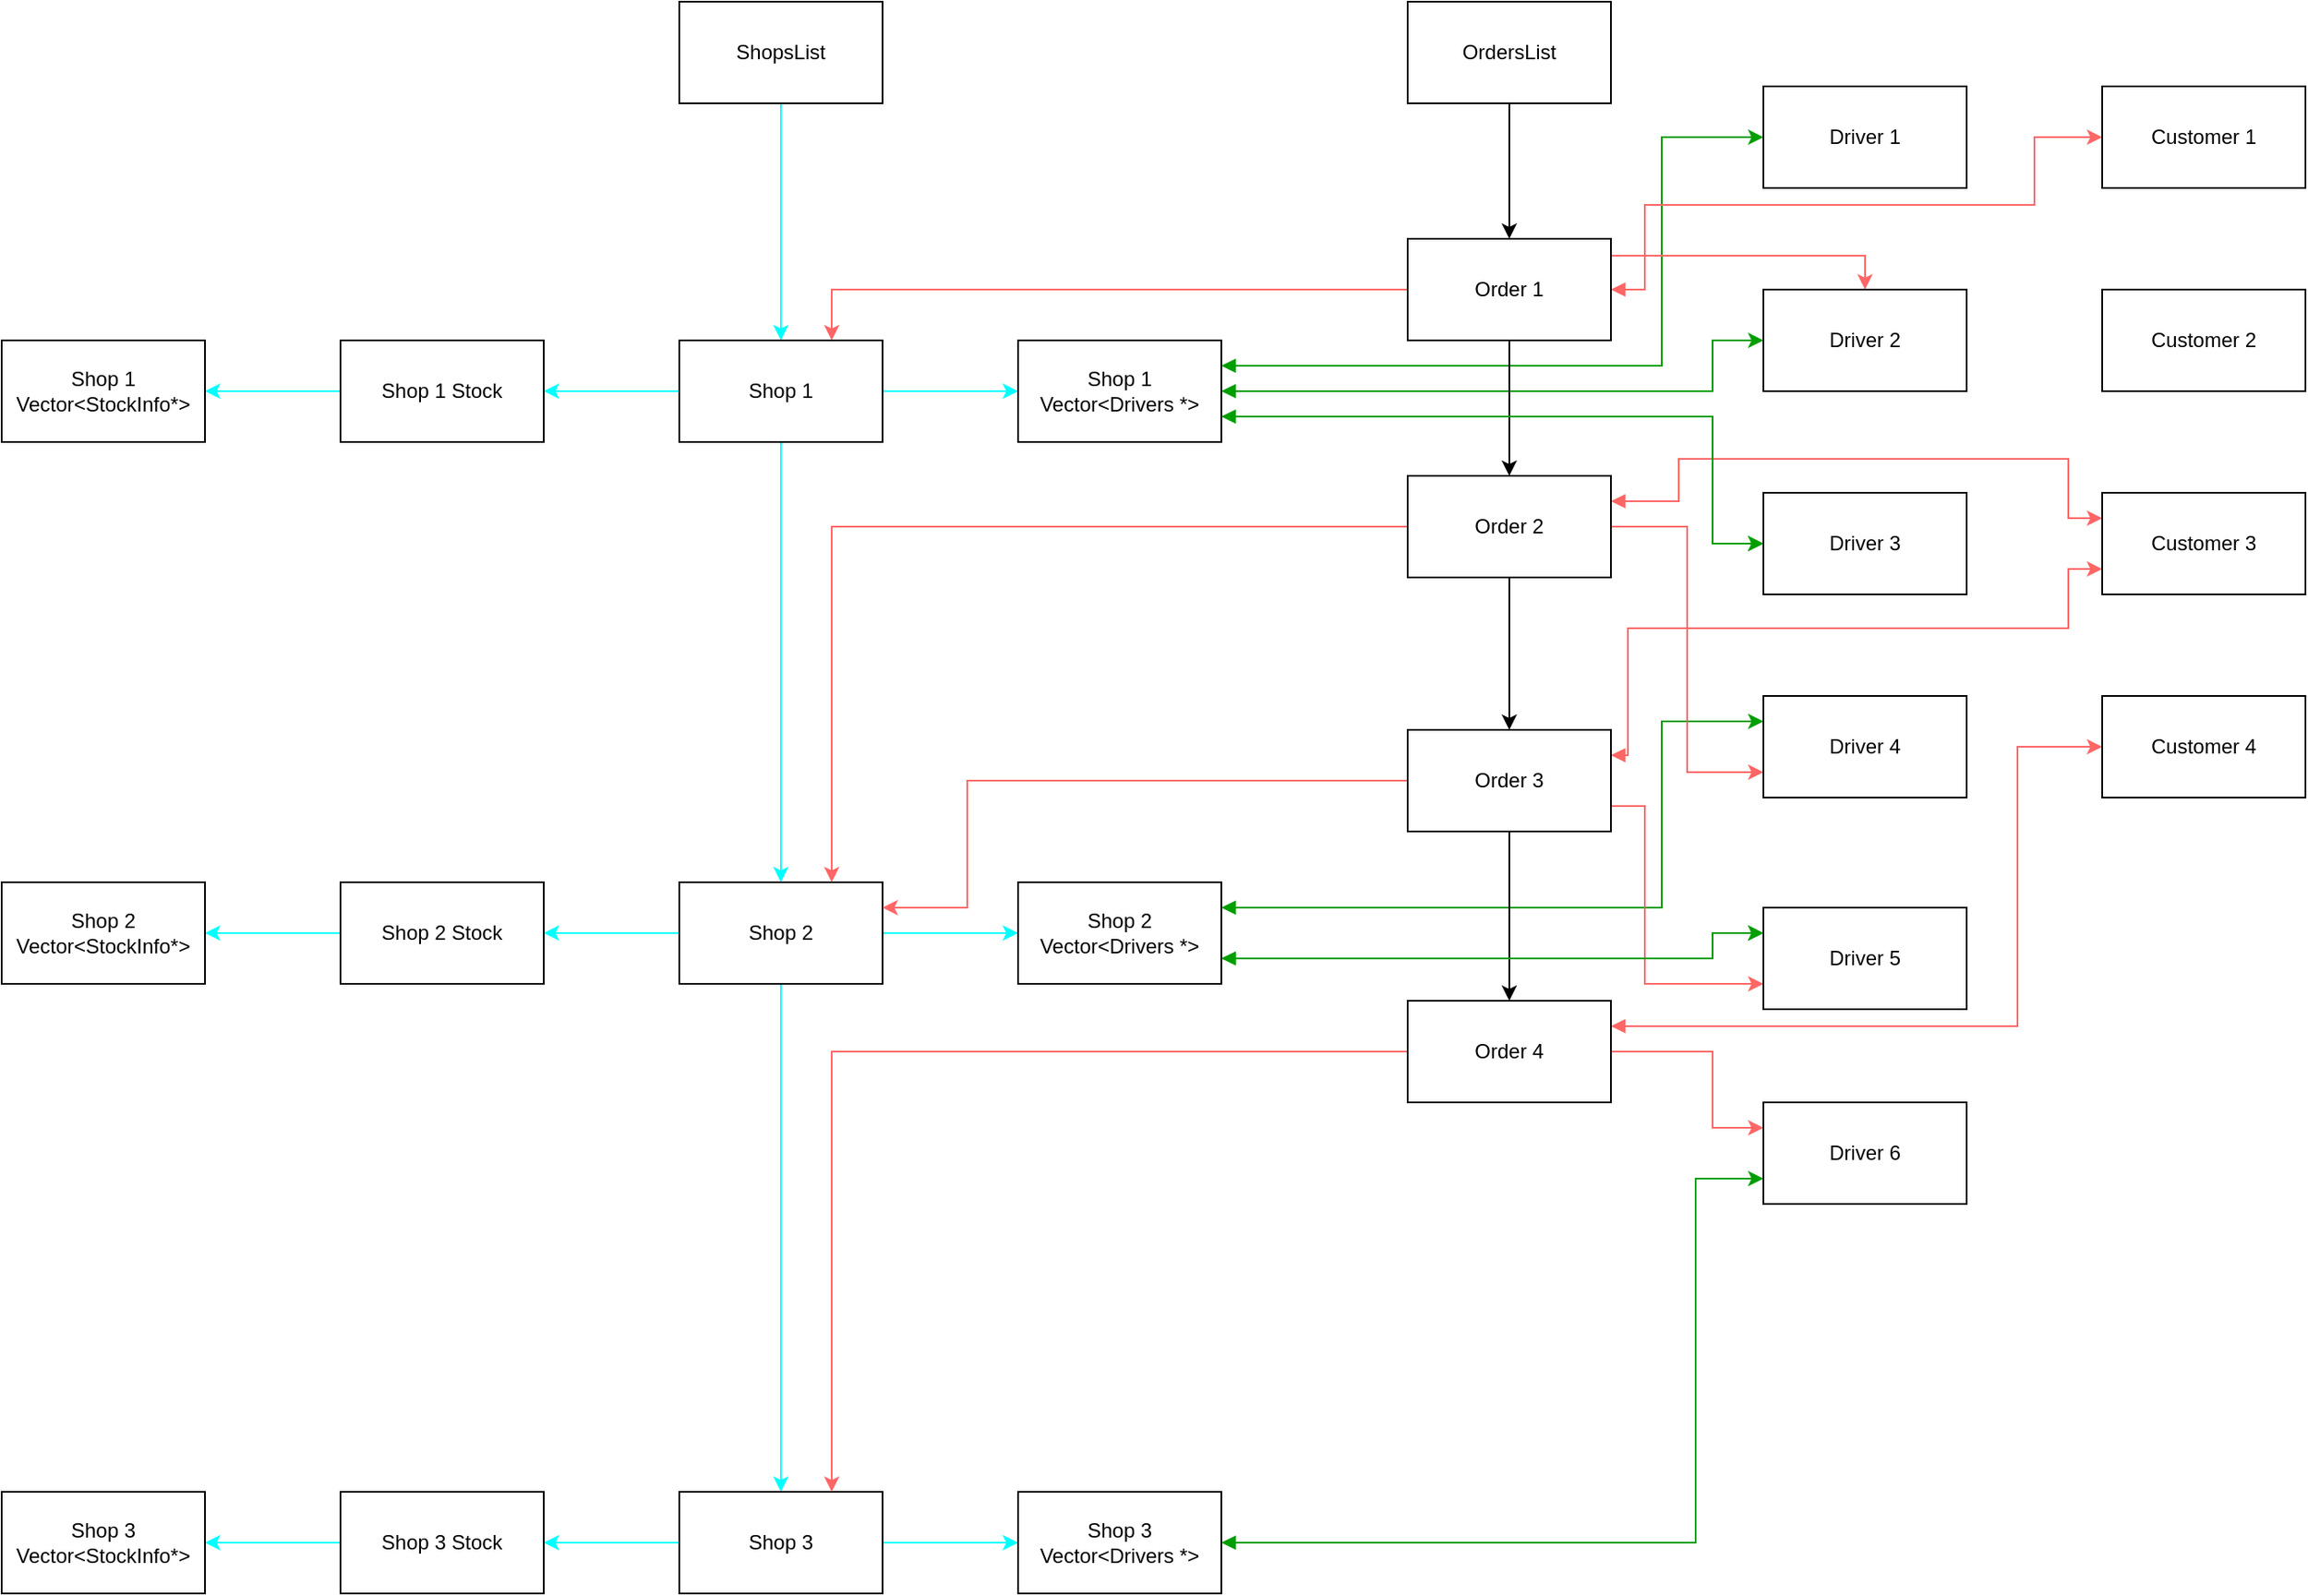 <mxfile version="21.2.8" type="device">
  <diagram name="Page-1" id="wDQxu7WgyGegdZket7fz">
    <mxGraphModel dx="2284" dy="844" grid="1" gridSize="10" guides="1" tooltips="1" connect="1" arrows="1" fold="1" page="1" pageScale="1" pageWidth="850" pageHeight="1100" math="0" shadow="0">
      <root>
        <mxCell id="0" />
        <mxCell id="1" parent="0" />
        <mxCell id="xeD-wbMTjskmI0DqUzqC-3" value="" style="edgeStyle=orthogonalEdgeStyle;rounded=0;orthogonalLoop=1;jettySize=auto;html=1;strokeColor=#00FFFF;" edge="1" parent="1" source="xeD-wbMTjskmI0DqUzqC-1" target="xeD-wbMTjskmI0DqUzqC-2">
          <mxGeometry relative="1" as="geometry" />
        </mxCell>
        <mxCell id="xeD-wbMTjskmI0DqUzqC-1" value="ShopsList" style="rounded=0;whiteSpace=wrap;html=1;" vertex="1" parent="1">
          <mxGeometry x="40" y="20" width="120" height="60" as="geometry" />
        </mxCell>
        <mxCell id="xeD-wbMTjskmI0DqUzqC-5" value="" style="edgeStyle=orthogonalEdgeStyle;rounded=0;orthogonalLoop=1;jettySize=auto;html=1;strokeColor=#00FFFF;" edge="1" parent="1" source="xeD-wbMTjskmI0DqUzqC-2" target="xeD-wbMTjskmI0DqUzqC-4">
          <mxGeometry relative="1" as="geometry" />
        </mxCell>
        <mxCell id="xeD-wbMTjskmI0DqUzqC-9" value="" style="edgeStyle=orthogonalEdgeStyle;rounded=0;orthogonalLoop=1;jettySize=auto;html=1;strokeColor=#00FFFF;" edge="1" parent="1" source="xeD-wbMTjskmI0DqUzqC-2" target="xeD-wbMTjskmI0DqUzqC-8">
          <mxGeometry relative="1" as="geometry" />
        </mxCell>
        <mxCell id="xeD-wbMTjskmI0DqUzqC-30" value="" style="edgeStyle=orthogonalEdgeStyle;rounded=0;orthogonalLoop=1;jettySize=auto;html=1;strokeColor=#00FFFF;" edge="1" parent="1" source="xeD-wbMTjskmI0DqUzqC-2" target="xeD-wbMTjskmI0DqUzqC-29">
          <mxGeometry relative="1" as="geometry" />
        </mxCell>
        <mxCell id="xeD-wbMTjskmI0DqUzqC-2" value="Shop 1" style="whiteSpace=wrap;html=1;rounded=0;" vertex="1" parent="1">
          <mxGeometry x="40" y="220" width="120" height="60" as="geometry" />
        </mxCell>
        <mxCell id="xeD-wbMTjskmI0DqUzqC-7" value="" style="edgeStyle=orthogonalEdgeStyle;rounded=0;orthogonalLoop=1;jettySize=auto;html=1;strokeColor=#00FFFF;" edge="1" parent="1" source="xeD-wbMTjskmI0DqUzqC-4" target="xeD-wbMTjskmI0DqUzqC-6">
          <mxGeometry relative="1" as="geometry" />
        </mxCell>
        <mxCell id="xeD-wbMTjskmI0DqUzqC-11" value="" style="edgeStyle=orthogonalEdgeStyle;rounded=0;orthogonalLoop=1;jettySize=auto;html=1;strokeColor=#00FFFF;" edge="1" parent="1" source="xeD-wbMTjskmI0DqUzqC-4" target="xeD-wbMTjskmI0DqUzqC-10">
          <mxGeometry relative="1" as="geometry" />
        </mxCell>
        <mxCell id="xeD-wbMTjskmI0DqUzqC-32" value="" style="edgeStyle=orthogonalEdgeStyle;rounded=0;orthogonalLoop=1;jettySize=auto;html=1;strokeColor=#00FFFF;" edge="1" parent="1" source="xeD-wbMTjskmI0DqUzqC-4" target="xeD-wbMTjskmI0DqUzqC-31">
          <mxGeometry relative="1" as="geometry" />
        </mxCell>
        <mxCell id="xeD-wbMTjskmI0DqUzqC-4" value="Shop 2" style="whiteSpace=wrap;html=1;rounded=0;" vertex="1" parent="1">
          <mxGeometry x="40" y="540" width="120" height="60" as="geometry" />
        </mxCell>
        <mxCell id="xeD-wbMTjskmI0DqUzqC-13" value="" style="edgeStyle=orthogonalEdgeStyle;rounded=0;orthogonalLoop=1;jettySize=auto;html=1;strokeColor=#00FFFF;" edge="1" parent="1" source="xeD-wbMTjskmI0DqUzqC-6" target="xeD-wbMTjskmI0DqUzqC-12">
          <mxGeometry relative="1" as="geometry" />
        </mxCell>
        <mxCell id="xeD-wbMTjskmI0DqUzqC-34" value="" style="edgeStyle=orthogonalEdgeStyle;rounded=0;orthogonalLoop=1;jettySize=auto;html=1;strokeColor=#00FFFF;" edge="1" parent="1" source="xeD-wbMTjskmI0DqUzqC-6" target="xeD-wbMTjskmI0DqUzqC-33">
          <mxGeometry relative="1" as="geometry" />
        </mxCell>
        <mxCell id="xeD-wbMTjskmI0DqUzqC-6" value="Shop 3" style="whiteSpace=wrap;html=1;rounded=0;" vertex="1" parent="1">
          <mxGeometry x="40" y="900" width="120" height="60" as="geometry" />
        </mxCell>
        <mxCell id="xeD-wbMTjskmI0DqUzqC-15" value="" style="edgeStyle=orthogonalEdgeStyle;rounded=0;orthogonalLoop=1;jettySize=auto;html=1;strokeColor=#00FFFF;" edge="1" parent="1" source="xeD-wbMTjskmI0DqUzqC-8" target="xeD-wbMTjskmI0DqUzqC-14">
          <mxGeometry relative="1" as="geometry" />
        </mxCell>
        <mxCell id="xeD-wbMTjskmI0DqUzqC-8" value="Shop 1 Stock" style="whiteSpace=wrap;html=1;rounded=0;" vertex="1" parent="1">
          <mxGeometry x="-160" y="220" width="120" height="60" as="geometry" />
        </mxCell>
        <mxCell id="xeD-wbMTjskmI0DqUzqC-17" value="" style="edgeStyle=orthogonalEdgeStyle;rounded=0;orthogonalLoop=1;jettySize=auto;html=1;strokeColor=#00FFFF;" edge="1" parent="1" source="xeD-wbMTjskmI0DqUzqC-10" target="xeD-wbMTjskmI0DqUzqC-16">
          <mxGeometry relative="1" as="geometry" />
        </mxCell>
        <mxCell id="xeD-wbMTjskmI0DqUzqC-10" value="Shop 2 Stock" style="whiteSpace=wrap;html=1;rounded=0;" vertex="1" parent="1">
          <mxGeometry x="-160" y="540" width="120" height="60" as="geometry" />
        </mxCell>
        <mxCell id="xeD-wbMTjskmI0DqUzqC-19" value="" style="edgeStyle=orthogonalEdgeStyle;rounded=0;orthogonalLoop=1;jettySize=auto;html=1;strokeColor=#00FFFF;" edge="1" parent="1" source="xeD-wbMTjskmI0DqUzqC-12" target="xeD-wbMTjskmI0DqUzqC-18">
          <mxGeometry relative="1" as="geometry" />
        </mxCell>
        <mxCell id="xeD-wbMTjskmI0DqUzqC-12" value="Shop 3 Stock" style="whiteSpace=wrap;html=1;rounded=0;" vertex="1" parent="1">
          <mxGeometry x="-160" y="900" width="120" height="60" as="geometry" />
        </mxCell>
        <mxCell id="xeD-wbMTjskmI0DqUzqC-14" value="Shop 1&lt;br&gt;Vector&amp;lt;StockInfo*&amp;gt;" style="whiteSpace=wrap;html=1;rounded=0;" vertex="1" parent="1">
          <mxGeometry x="-360" y="220" width="120" height="60" as="geometry" />
        </mxCell>
        <mxCell id="xeD-wbMTjskmI0DqUzqC-16" value="Shop 2&lt;br style=&quot;border-color: var(--border-color);&quot;&gt;Vector&amp;lt;StockInfo*&amp;gt;" style="whiteSpace=wrap;html=1;rounded=0;" vertex="1" parent="1">
          <mxGeometry x="-360" y="540" width="120" height="60" as="geometry" />
        </mxCell>
        <mxCell id="xeD-wbMTjskmI0DqUzqC-18" value="Shop 3&lt;br style=&quot;border-color: var(--border-color);&quot;&gt;Vector&amp;lt;StockInfo*&amp;gt;" style="whiteSpace=wrap;html=1;rounded=0;" vertex="1" parent="1">
          <mxGeometry x="-360" y="900" width="120" height="60" as="geometry" />
        </mxCell>
        <mxCell id="xeD-wbMTjskmI0DqUzqC-36" value="" style="edgeStyle=orthogonalEdgeStyle;rounded=0;orthogonalLoop=1;jettySize=auto;html=1;" edge="1" parent="1" source="xeD-wbMTjskmI0DqUzqC-24" target="xeD-wbMTjskmI0DqUzqC-35">
          <mxGeometry relative="1" as="geometry" />
        </mxCell>
        <mxCell id="xeD-wbMTjskmI0DqUzqC-24" value="OrdersList" style="rounded=0;whiteSpace=wrap;html=1;" vertex="1" parent="1">
          <mxGeometry x="470" y="20" width="120" height="60" as="geometry" />
        </mxCell>
        <mxCell id="xeD-wbMTjskmI0DqUzqC-54" style="edgeStyle=orthogonalEdgeStyle;rounded=0;orthogonalLoop=1;jettySize=auto;html=1;exitX=1;exitY=0.25;exitDx=0;exitDy=0;entryX=0;entryY=0.5;entryDx=0;entryDy=0;strokeColor=#009E00;startArrow=block;startFill=1;" edge="1" parent="1" source="xeD-wbMTjskmI0DqUzqC-29" target="xeD-wbMTjskmI0DqUzqC-48">
          <mxGeometry relative="1" as="geometry">
            <Array as="points">
              <mxPoint x="620" y="235" />
              <mxPoint x="620" y="100" />
            </Array>
          </mxGeometry>
        </mxCell>
        <mxCell id="xeD-wbMTjskmI0DqUzqC-55" style="edgeStyle=orthogonalEdgeStyle;rounded=0;orthogonalLoop=1;jettySize=auto;html=1;exitX=1;exitY=0.5;exitDx=0;exitDy=0;strokeColor=#009E00;startArrow=block;startFill=1;" edge="1" parent="1" source="xeD-wbMTjskmI0DqUzqC-29" target="xeD-wbMTjskmI0DqUzqC-49">
          <mxGeometry relative="1" as="geometry">
            <Array as="points">
              <mxPoint x="650" y="250" />
              <mxPoint x="650" y="220" />
            </Array>
          </mxGeometry>
        </mxCell>
        <mxCell id="xeD-wbMTjskmI0DqUzqC-56" style="edgeStyle=orthogonalEdgeStyle;rounded=0;orthogonalLoop=1;jettySize=auto;html=1;exitX=1;exitY=0.75;exitDx=0;exitDy=0;entryX=0;entryY=0.5;entryDx=0;entryDy=0;strokeColor=#009E00;" edge="1" parent="1" source="xeD-wbMTjskmI0DqUzqC-29" target="xeD-wbMTjskmI0DqUzqC-50">
          <mxGeometry relative="1" as="geometry">
            <Array as="points">
              <mxPoint x="650" y="265" />
              <mxPoint x="650" y="340" />
            </Array>
          </mxGeometry>
        </mxCell>
        <mxCell id="xeD-wbMTjskmI0DqUzqC-29" value="Shop 1&lt;br&gt;Vector&amp;lt;Drivers *&amp;gt;" style="whiteSpace=wrap;html=1;rounded=0;" vertex="1" parent="1">
          <mxGeometry x="240" y="220" width="120" height="60" as="geometry" />
        </mxCell>
        <mxCell id="xeD-wbMTjskmI0DqUzqC-57" style="edgeStyle=orthogonalEdgeStyle;rounded=0;orthogonalLoop=1;jettySize=auto;html=1;exitX=1;exitY=0.25;exitDx=0;exitDy=0;entryX=0;entryY=0.25;entryDx=0;entryDy=0;strokeColor=#009E00;startArrow=block;startFill=1;" edge="1" parent="1" source="xeD-wbMTjskmI0DqUzqC-31" target="xeD-wbMTjskmI0DqUzqC-51">
          <mxGeometry relative="1" as="geometry">
            <Array as="points">
              <mxPoint x="620" y="555" />
              <mxPoint x="620" y="445" />
            </Array>
          </mxGeometry>
        </mxCell>
        <mxCell id="xeD-wbMTjskmI0DqUzqC-63" style="edgeStyle=orthogonalEdgeStyle;rounded=0;orthogonalLoop=1;jettySize=auto;html=1;exitX=1;exitY=0.75;exitDx=0;exitDy=0;entryX=0;entryY=0.25;entryDx=0;entryDy=0;strokeColor=#009E00;startArrow=blockThin;startFill=1;" edge="1" parent="1" source="xeD-wbMTjskmI0DqUzqC-31" target="xeD-wbMTjskmI0DqUzqC-52">
          <mxGeometry relative="1" as="geometry">
            <Array as="points">
              <mxPoint x="650" y="585" />
              <mxPoint x="650" y="570" />
            </Array>
          </mxGeometry>
        </mxCell>
        <mxCell id="xeD-wbMTjskmI0DqUzqC-31" value="Shop 2&lt;br style=&quot;border-color: var(--border-color);&quot;&gt;Vector&amp;lt;Drivers *&amp;gt;" style="whiteSpace=wrap;html=1;rounded=0;" vertex="1" parent="1">
          <mxGeometry x="240" y="540" width="120" height="60" as="geometry" />
        </mxCell>
        <mxCell id="xeD-wbMTjskmI0DqUzqC-60" style="edgeStyle=orthogonalEdgeStyle;rounded=0;orthogonalLoop=1;jettySize=auto;html=1;exitX=1;exitY=0.5;exitDx=0;exitDy=0;entryX=0;entryY=0.75;entryDx=0;entryDy=0;strokeColor=#009E00;startArrow=block;startFill=1;" edge="1" parent="1" source="xeD-wbMTjskmI0DqUzqC-33" target="xeD-wbMTjskmI0DqUzqC-53">
          <mxGeometry relative="1" as="geometry">
            <mxPoint x="670" y="700" as="targetPoint" />
            <Array as="points">
              <mxPoint x="640" y="930" />
              <mxPoint x="640" y="715" />
            </Array>
          </mxGeometry>
        </mxCell>
        <mxCell id="xeD-wbMTjskmI0DqUzqC-33" value="Shop 3&lt;br style=&quot;border-color: var(--border-color);&quot;&gt;Vector&amp;lt;Drivers *&amp;gt;" style="whiteSpace=wrap;html=1;rounded=0;" vertex="1" parent="1">
          <mxGeometry x="240" y="900" width="120" height="60" as="geometry" />
        </mxCell>
        <mxCell id="xeD-wbMTjskmI0DqUzqC-38" value="" style="edgeStyle=orthogonalEdgeStyle;rounded=0;orthogonalLoop=1;jettySize=auto;html=1;" edge="1" parent="1" source="xeD-wbMTjskmI0DqUzqC-35" target="xeD-wbMTjskmI0DqUzqC-37">
          <mxGeometry relative="1" as="geometry" />
        </mxCell>
        <mxCell id="xeD-wbMTjskmI0DqUzqC-43" style="edgeStyle=orthogonalEdgeStyle;rounded=0;orthogonalLoop=1;jettySize=auto;html=1;exitX=0;exitY=0.5;exitDx=0;exitDy=0;entryX=0.75;entryY=0;entryDx=0;entryDy=0;strokeColor=#FF6666;" edge="1" parent="1" source="xeD-wbMTjskmI0DqUzqC-35" target="xeD-wbMTjskmI0DqUzqC-2">
          <mxGeometry relative="1" as="geometry">
            <Array as="points">
              <mxPoint x="130" y="190" />
            </Array>
          </mxGeometry>
        </mxCell>
        <mxCell id="xeD-wbMTjskmI0DqUzqC-65" style="edgeStyle=orthogonalEdgeStyle;rounded=0;orthogonalLoop=1;jettySize=auto;html=1;exitX=1;exitY=0.5;exitDx=0;exitDy=0;entryX=0.5;entryY=0;entryDx=0;entryDy=0;strokeColor=#FF6666;" edge="1" parent="1" source="xeD-wbMTjskmI0DqUzqC-35" target="xeD-wbMTjskmI0DqUzqC-49">
          <mxGeometry relative="1" as="geometry">
            <Array as="points">
              <mxPoint x="590" y="170" />
              <mxPoint x="740" y="170" />
            </Array>
          </mxGeometry>
        </mxCell>
        <mxCell id="xeD-wbMTjskmI0DqUzqC-76" style="edgeStyle=orthogonalEdgeStyle;rounded=0;orthogonalLoop=1;jettySize=auto;html=1;exitX=1;exitY=0.5;exitDx=0;exitDy=0;entryX=0;entryY=0.5;entryDx=0;entryDy=0;strokeColor=#FF6666;startArrow=block;startFill=1;" edge="1" parent="1" source="xeD-wbMTjskmI0DqUzqC-35" target="xeD-wbMTjskmI0DqUzqC-66">
          <mxGeometry relative="1" as="geometry">
            <Array as="points">
              <mxPoint x="610" y="190" />
              <mxPoint x="610" y="140" />
              <mxPoint x="840" y="140" />
              <mxPoint x="840" y="100" />
            </Array>
          </mxGeometry>
        </mxCell>
        <mxCell id="xeD-wbMTjskmI0DqUzqC-35" value="Order 1" style="rounded=0;whiteSpace=wrap;html=1;" vertex="1" parent="1">
          <mxGeometry x="470" y="160" width="120" height="60" as="geometry" />
        </mxCell>
        <mxCell id="xeD-wbMTjskmI0DqUzqC-40" value="" style="edgeStyle=orthogonalEdgeStyle;rounded=0;orthogonalLoop=1;jettySize=auto;html=1;" edge="1" parent="1" source="xeD-wbMTjskmI0DqUzqC-37" target="xeD-wbMTjskmI0DqUzqC-39">
          <mxGeometry relative="1" as="geometry" />
        </mxCell>
        <mxCell id="xeD-wbMTjskmI0DqUzqC-44" style="edgeStyle=orthogonalEdgeStyle;rounded=0;orthogonalLoop=1;jettySize=auto;html=1;exitX=0;exitY=0.5;exitDx=0;exitDy=0;entryX=0.75;entryY=0;entryDx=0;entryDy=0;strokeColor=#FF6666;" edge="1" parent="1" source="xeD-wbMTjskmI0DqUzqC-37" target="xeD-wbMTjskmI0DqUzqC-4">
          <mxGeometry relative="1" as="geometry">
            <Array as="points">
              <mxPoint x="130" y="330" />
            </Array>
          </mxGeometry>
        </mxCell>
        <mxCell id="xeD-wbMTjskmI0DqUzqC-64" style="edgeStyle=orthogonalEdgeStyle;rounded=0;orthogonalLoop=1;jettySize=auto;html=1;exitX=1;exitY=0.5;exitDx=0;exitDy=0;entryX=0;entryY=0.75;entryDx=0;entryDy=0;strokeColor=#FF6666;" edge="1" parent="1" source="xeD-wbMTjskmI0DqUzqC-37" target="xeD-wbMTjskmI0DqUzqC-51">
          <mxGeometry relative="1" as="geometry" />
        </mxCell>
        <mxCell id="xeD-wbMTjskmI0DqUzqC-75" style="edgeStyle=orthogonalEdgeStyle;rounded=0;orthogonalLoop=1;jettySize=auto;html=1;exitX=1;exitY=0.25;exitDx=0;exitDy=0;entryX=0;entryY=0.25;entryDx=0;entryDy=0;strokeColor=#FF6666;startArrow=block;startFill=1;" edge="1" parent="1" source="xeD-wbMTjskmI0DqUzqC-37" target="xeD-wbMTjskmI0DqUzqC-68">
          <mxGeometry relative="1" as="geometry">
            <Array as="points">
              <mxPoint x="630" y="315" />
              <mxPoint x="630" y="290" />
              <mxPoint x="860" y="290" />
              <mxPoint x="860" y="325" />
            </Array>
          </mxGeometry>
        </mxCell>
        <mxCell id="xeD-wbMTjskmI0DqUzqC-37" value="Order 2" style="rounded=0;whiteSpace=wrap;html=1;" vertex="1" parent="1">
          <mxGeometry x="470" y="300" width="120" height="60" as="geometry" />
        </mxCell>
        <mxCell id="xeD-wbMTjskmI0DqUzqC-42" value="" style="edgeStyle=orthogonalEdgeStyle;rounded=0;orthogonalLoop=1;jettySize=auto;html=1;" edge="1" parent="1" source="xeD-wbMTjskmI0DqUzqC-39" target="xeD-wbMTjskmI0DqUzqC-41">
          <mxGeometry relative="1" as="geometry" />
        </mxCell>
        <mxCell id="xeD-wbMTjskmI0DqUzqC-46" style="edgeStyle=orthogonalEdgeStyle;rounded=0;orthogonalLoop=1;jettySize=auto;html=1;exitX=0;exitY=0.25;exitDx=0;exitDy=0;entryX=1;entryY=0.25;entryDx=0;entryDy=0;strokeColor=#FF6666;" edge="1" parent="1" source="xeD-wbMTjskmI0DqUzqC-39" target="xeD-wbMTjskmI0DqUzqC-4">
          <mxGeometry relative="1" as="geometry">
            <mxPoint x="180" y="490" as="targetPoint" />
            <Array as="points">
              <mxPoint x="470" y="480" />
              <mxPoint x="210" y="480" />
              <mxPoint x="210" y="555" />
            </Array>
          </mxGeometry>
        </mxCell>
        <mxCell id="xeD-wbMTjskmI0DqUzqC-62" style="edgeStyle=orthogonalEdgeStyle;rounded=0;orthogonalLoop=1;jettySize=auto;html=1;exitX=1;exitY=0.75;exitDx=0;exitDy=0;entryX=0;entryY=0.75;entryDx=0;entryDy=0;strokeColor=#FF6666;" edge="1" parent="1" source="xeD-wbMTjskmI0DqUzqC-39" target="xeD-wbMTjskmI0DqUzqC-52">
          <mxGeometry relative="1" as="geometry">
            <Array as="points">
              <mxPoint x="610" y="495" />
              <mxPoint x="610" y="600" />
            </Array>
          </mxGeometry>
        </mxCell>
        <mxCell id="xeD-wbMTjskmI0DqUzqC-74" style="edgeStyle=orthogonalEdgeStyle;rounded=0;orthogonalLoop=1;jettySize=auto;html=1;exitX=1;exitY=0.25;exitDx=0;exitDy=0;entryX=0;entryY=0.75;entryDx=0;entryDy=0;strokeColor=#FF6666;startArrow=block;startFill=1;" edge="1" parent="1" source="xeD-wbMTjskmI0DqUzqC-39" target="xeD-wbMTjskmI0DqUzqC-68">
          <mxGeometry relative="1" as="geometry">
            <Array as="points">
              <mxPoint x="600" y="465" />
              <mxPoint x="600" y="390" />
              <mxPoint x="860" y="390" />
              <mxPoint x="860" y="355" />
            </Array>
          </mxGeometry>
        </mxCell>
        <mxCell id="xeD-wbMTjskmI0DqUzqC-39" value="Order 3" style="rounded=0;whiteSpace=wrap;html=1;" vertex="1" parent="1">
          <mxGeometry x="470" y="450" width="120" height="60" as="geometry" />
        </mxCell>
        <mxCell id="xeD-wbMTjskmI0DqUzqC-47" style="edgeStyle=orthogonalEdgeStyle;rounded=0;orthogonalLoop=1;jettySize=auto;html=1;exitX=0;exitY=0.5;exitDx=0;exitDy=0;entryX=0.75;entryY=0;entryDx=0;entryDy=0;strokeColor=#FF6666;" edge="1" parent="1" source="xeD-wbMTjskmI0DqUzqC-41" target="xeD-wbMTjskmI0DqUzqC-6">
          <mxGeometry relative="1" as="geometry">
            <Array as="points">
              <mxPoint x="470" y="640" />
              <mxPoint x="130" y="640" />
            </Array>
          </mxGeometry>
        </mxCell>
        <mxCell id="xeD-wbMTjskmI0DqUzqC-61" style="edgeStyle=orthogonalEdgeStyle;rounded=0;orthogonalLoop=1;jettySize=auto;html=1;exitX=1;exitY=0.5;exitDx=0;exitDy=0;entryX=0;entryY=0.25;entryDx=0;entryDy=0;strokeColor=#FF6666;" edge="1" parent="1" source="xeD-wbMTjskmI0DqUzqC-41" target="xeD-wbMTjskmI0DqUzqC-53">
          <mxGeometry relative="1" as="geometry">
            <Array as="points">
              <mxPoint x="650" y="640" />
              <mxPoint x="650" y="685" />
            </Array>
          </mxGeometry>
        </mxCell>
        <mxCell id="xeD-wbMTjskmI0DqUzqC-72" style="edgeStyle=orthogonalEdgeStyle;rounded=0;orthogonalLoop=1;jettySize=auto;html=1;exitX=1;exitY=0.25;exitDx=0;exitDy=0;entryX=0;entryY=0.5;entryDx=0;entryDy=0;strokeColor=#FF6666;startArrow=block;startFill=1;" edge="1" parent="1" source="xeD-wbMTjskmI0DqUzqC-41" target="xeD-wbMTjskmI0DqUzqC-70">
          <mxGeometry relative="1" as="geometry">
            <Array as="points">
              <mxPoint x="830" y="625" />
              <mxPoint x="830" y="460" />
            </Array>
          </mxGeometry>
        </mxCell>
        <mxCell id="xeD-wbMTjskmI0DqUzqC-41" value="Order 4" style="rounded=0;whiteSpace=wrap;html=1;" vertex="1" parent="1">
          <mxGeometry x="470" y="610" width="120" height="60" as="geometry" />
        </mxCell>
        <mxCell id="xeD-wbMTjskmI0DqUzqC-48" value="Driver 1" style="rounded=0;whiteSpace=wrap;html=1;" vertex="1" parent="1">
          <mxGeometry x="680" y="70" width="120" height="60" as="geometry" />
        </mxCell>
        <mxCell id="xeD-wbMTjskmI0DqUzqC-49" value="Driver 2" style="rounded=0;whiteSpace=wrap;html=1;" vertex="1" parent="1">
          <mxGeometry x="680" y="190" width="120" height="60" as="geometry" />
        </mxCell>
        <mxCell id="xeD-wbMTjskmI0DqUzqC-50" value="Driver 3" style="rounded=0;whiteSpace=wrap;html=1;" vertex="1" parent="1">
          <mxGeometry x="680" y="310" width="120" height="60" as="geometry" />
        </mxCell>
        <mxCell id="xeD-wbMTjskmI0DqUzqC-51" value="Driver 4" style="rounded=0;whiteSpace=wrap;html=1;" vertex="1" parent="1">
          <mxGeometry x="680" y="430" width="120" height="60" as="geometry" />
        </mxCell>
        <mxCell id="xeD-wbMTjskmI0DqUzqC-52" value="Driver 5" style="rounded=0;whiteSpace=wrap;html=1;" vertex="1" parent="1">
          <mxGeometry x="680" y="555" width="120" height="60" as="geometry" />
        </mxCell>
        <mxCell id="xeD-wbMTjskmI0DqUzqC-53" value="Driver 6" style="rounded=0;whiteSpace=wrap;html=1;" vertex="1" parent="1">
          <mxGeometry x="680" y="670" width="120" height="60" as="geometry" />
        </mxCell>
        <mxCell id="xeD-wbMTjskmI0DqUzqC-66" value="Customer 1" style="rounded=0;whiteSpace=wrap;html=1;" vertex="1" parent="1">
          <mxGeometry x="880" y="70" width="120" height="60" as="geometry" />
        </mxCell>
        <mxCell id="xeD-wbMTjskmI0DqUzqC-67" value="Customer 2" style="rounded=0;whiteSpace=wrap;html=1;" vertex="1" parent="1">
          <mxGeometry x="880" y="190" width="120" height="60" as="geometry" />
        </mxCell>
        <mxCell id="xeD-wbMTjskmI0DqUzqC-68" value="Customer 3" style="rounded=0;whiteSpace=wrap;html=1;" vertex="1" parent="1">
          <mxGeometry x="880" y="310" width="120" height="60" as="geometry" />
        </mxCell>
        <mxCell id="xeD-wbMTjskmI0DqUzqC-70" value="Customer 4" style="rounded=0;whiteSpace=wrap;html=1;" vertex="1" parent="1">
          <mxGeometry x="880" y="430" width="120" height="60" as="geometry" />
        </mxCell>
        <mxCell id="xeD-wbMTjskmI0DqUzqC-79" style="edgeStyle=orthogonalEdgeStyle;rounded=0;orthogonalLoop=1;jettySize=auto;html=1;exitX=1;exitY=0.75;exitDx=0;exitDy=0;entryX=0;entryY=0.25;entryDx=0;entryDy=0;strokeColor=#009E00;startArrow=block;startFill=1;" edge="1" parent="1">
          <mxGeometry relative="1" as="geometry">
            <mxPoint x="360" y="585" as="sourcePoint" />
            <mxPoint x="680" y="570" as="targetPoint" />
            <Array as="points">
              <mxPoint x="650" y="585" />
              <mxPoint x="650" y="570" />
            </Array>
          </mxGeometry>
        </mxCell>
        <mxCell id="xeD-wbMTjskmI0DqUzqC-80" style="edgeStyle=orthogonalEdgeStyle;rounded=0;orthogonalLoop=1;jettySize=auto;html=1;exitX=1;exitY=0.75;exitDx=0;exitDy=0;entryX=0;entryY=0.5;entryDx=0;entryDy=0;strokeColor=#009E00;startArrow=block;startFill=1;" edge="1" parent="1">
          <mxGeometry relative="1" as="geometry">
            <mxPoint x="360" y="265" as="sourcePoint" />
            <mxPoint x="680" y="340" as="targetPoint" />
            <Array as="points">
              <mxPoint x="650" y="265" />
              <mxPoint x="650" y="340" />
            </Array>
          </mxGeometry>
        </mxCell>
      </root>
    </mxGraphModel>
  </diagram>
</mxfile>

